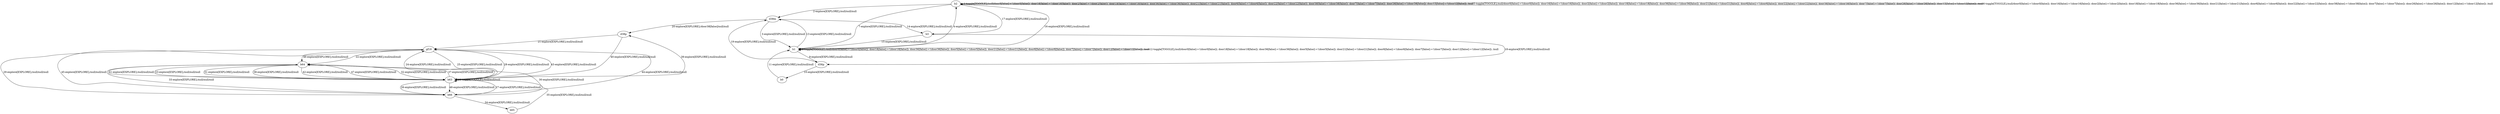 # Total number of goals covered by this test: 2
# b66 --> b63
# b63 --> b66

digraph g {
"b2" -> "b2" [label = "1-toggle[TOGGLE];/null/door0[false]:=!(door0[false]); door16[false]:=!(door16[false]); door2[false]:=!(door2[false]); door18[false]:=!(door18[false]); door36[false]:=!(door36[false]); door21[false]:=!(door21[false]); door6[false]:=!(door6[false]); door22[false]:=!(door22[false]); door38[false]:=!(door38[false]); door7[false]:=!(door7[false]); door26[false]:=!(door26[false]); door12[false]:=!(door12[false]); /null"];
"b2" -> "d38m" [label = "2-explore[EXPLORE];/null/null/null"];
"d38m" -> "b1" [label = "3-explore[EXPLORE];/null/null/null"];
"b1" -> "b2" [label = "4-explore[EXPLORE];/null/null/null"];
"b2" -> "b2" [label = "5-toggle[TOGGLE];/null/door0[false]:=!(door0[false]); door16[false]:=!(door16[false]); door2[false]:=!(door2[false]); door18[false]:=!(door18[false]); door36[false]:=!(door36[false]); door21[false]:=!(door21[false]); door6[false]:=!(door6[false]); door22[false]:=!(door22[false]); door38[false]:=!(door38[false]); door7[false]:=!(door7[false]); door26[false]:=!(door26[false]); door12[false]:=!(door12[false]); /null"];
"b2" -> "b2" [label = "6-toggle[TOGGLE];/null/door0[false]:=!(door0[false]); door16[false]:=!(door16[false]); door2[false]:=!(door2[false]); door18[false]:=!(door18[false]); door36[false]:=!(door36[false]); door21[false]:=!(door21[false]); door6[false]:=!(door6[false]); door22[false]:=!(door22[false]); door38[false]:=!(door38[false]); door7[false]:=!(door7[false]); door26[false]:=!(door26[false]); door12[false]:=!(door12[false]); /null"];
"b2" -> "b1" [label = "7-explore[EXPLORE];/null/null/null"];
"b1" -> "b1" [label = "8-toggle[TOGGLE];/null/door0[false]:=!(door0[false]); door18[false]:=!(door18[false]); door36[false]:=!(door36[false]); door5[false]:=!(door5[false]); door21[false]:=!(door21[false]); door6[false]:=!(door6[false]); door7[false]:=!(door7[false]); door12[false]:=!(door12[false]); /null"];
"b1" -> "d36p" [label = "9-explore[EXPLORE];/null/null/null"];
"d36p" -> "b0" [label = "10-explore[EXPLORE];/null/null/null"];
"b0" -> "b1" [label = "11-explore[EXPLORE];/null/null/null"];
"b1" -> "b1" [label = "12-toggle[TOGGLE];/null/door0[false]:=!(door0[false]); door18[false]:=!(door18[false]); door36[false]:=!(door36[false]); door5[false]:=!(door5[false]); door21[false]:=!(door21[false]); door6[false]:=!(door6[false]); door7[false]:=!(door7[false]); door12[false]:=!(door12[false]); /null"];
"b1" -> "d38m" [label = "13-explore[EXPLORE];/null/null/null"];
"d38m" -> "b3" [label = "14-explore[EXPLORE];/null/null/null"];
"b3" -> "b1" [label = "15-explore[EXPLORE];/null/null/null"];
"b1" -> "b2" [label = "16-explore[EXPLORE];/null/null/null"];
"b2" -> "b3" [label = "17-explore[EXPLORE];/null/null/null"];
"b3" -> "d36p" [label = "18-explore[EXPLORE];/null/null/null"];
"d36p" -> "d38m" [label = "19-explore[EXPLORE];/null/null/null"];
"d38m" -> "d38p" [label = "20-explore[EXPLORE];/door38[false]/null/null"];
"d38p" -> "gf18" [label = "21-explore[EXPLORE];/null/null/null"];
"gf18" -> "b64" [label = "22-explore[EXPLORE];/null/null/null"];
"b64" -> "b63" [label = "23-explore[EXPLORE];/null/null/null"];
"b63" -> "gf18" [label = "24-explore[EXPLORE];/null/null/null"];
"gf18" -> "b63" [label = "25-explore[EXPLORE];/null/null/null"];
"b63" -> "b66" [label = "26-explore[EXPLORE];/null/null/null"];
"b66" -> "b63" [label = "27-explore[EXPLORE];/null/null/null"];
"b63" -> "gf18" [label = "28-explore[EXPLORE];/null/null/null"];
"gf18" -> "b66" [label = "29-explore[EXPLORE];/null/null/null"];
"b66" -> "b64" [label = "30-explore[EXPLORE];/null/null/null"];
"b64" -> "b63" [label = "31-explore[EXPLORE];/null/null/null"];
"b63" -> "b64" [label = "32-explore[EXPLORE];/null/null/null"];
"b64" -> "b66" [label = "33-explore[EXPLORE];/null/null/null"];
"b66" -> "b65" [label = "34-explore[EXPLORE];/null/null/null"];
"b65" -> "b63" [label = "35-explore[EXPLORE];/null/null/null"];
"b63" -> "b63" [label = "36-toggle[TOGGLE];/null/null/null"];
"b63" -> "b64" [label = "37-explore[EXPLORE];/null/null/null"];
"b64" -> "b63" [label = "38-explore[EXPLORE];/null/null/null"];
"b63" -> "d38p" [label = "39-explore[EXPLORE];/null/null/null"];
"d38p" -> "b63" [label = "40-explore[EXPLORE];/null/null/null"];
"b63" -> "b64" [label = "41-explore[EXPLORE];/null/null/null"];
"b64" -> "b63" [label = "42-explore[EXPLORE];/null/null/null"];
"b63" -> "gf18" [label = "43-explore[EXPLORE];/null/null/null"];
"gf18" -> "b66" [label = "44-explore[EXPLORE];/null/null/null"];
"b66" -> "gf18" [label = "45-explore[EXPLORE];/null/null/null"];
"gf18" -> "b64" [label = "46-explore[EXPLORE];/null/null/null"];
"b64" -> "b63" [label = "47-explore[EXPLORE];/null/null/null"];
"b63" -> "b66" [label = "48-explore[EXPLORE];/null/null/null"];
}